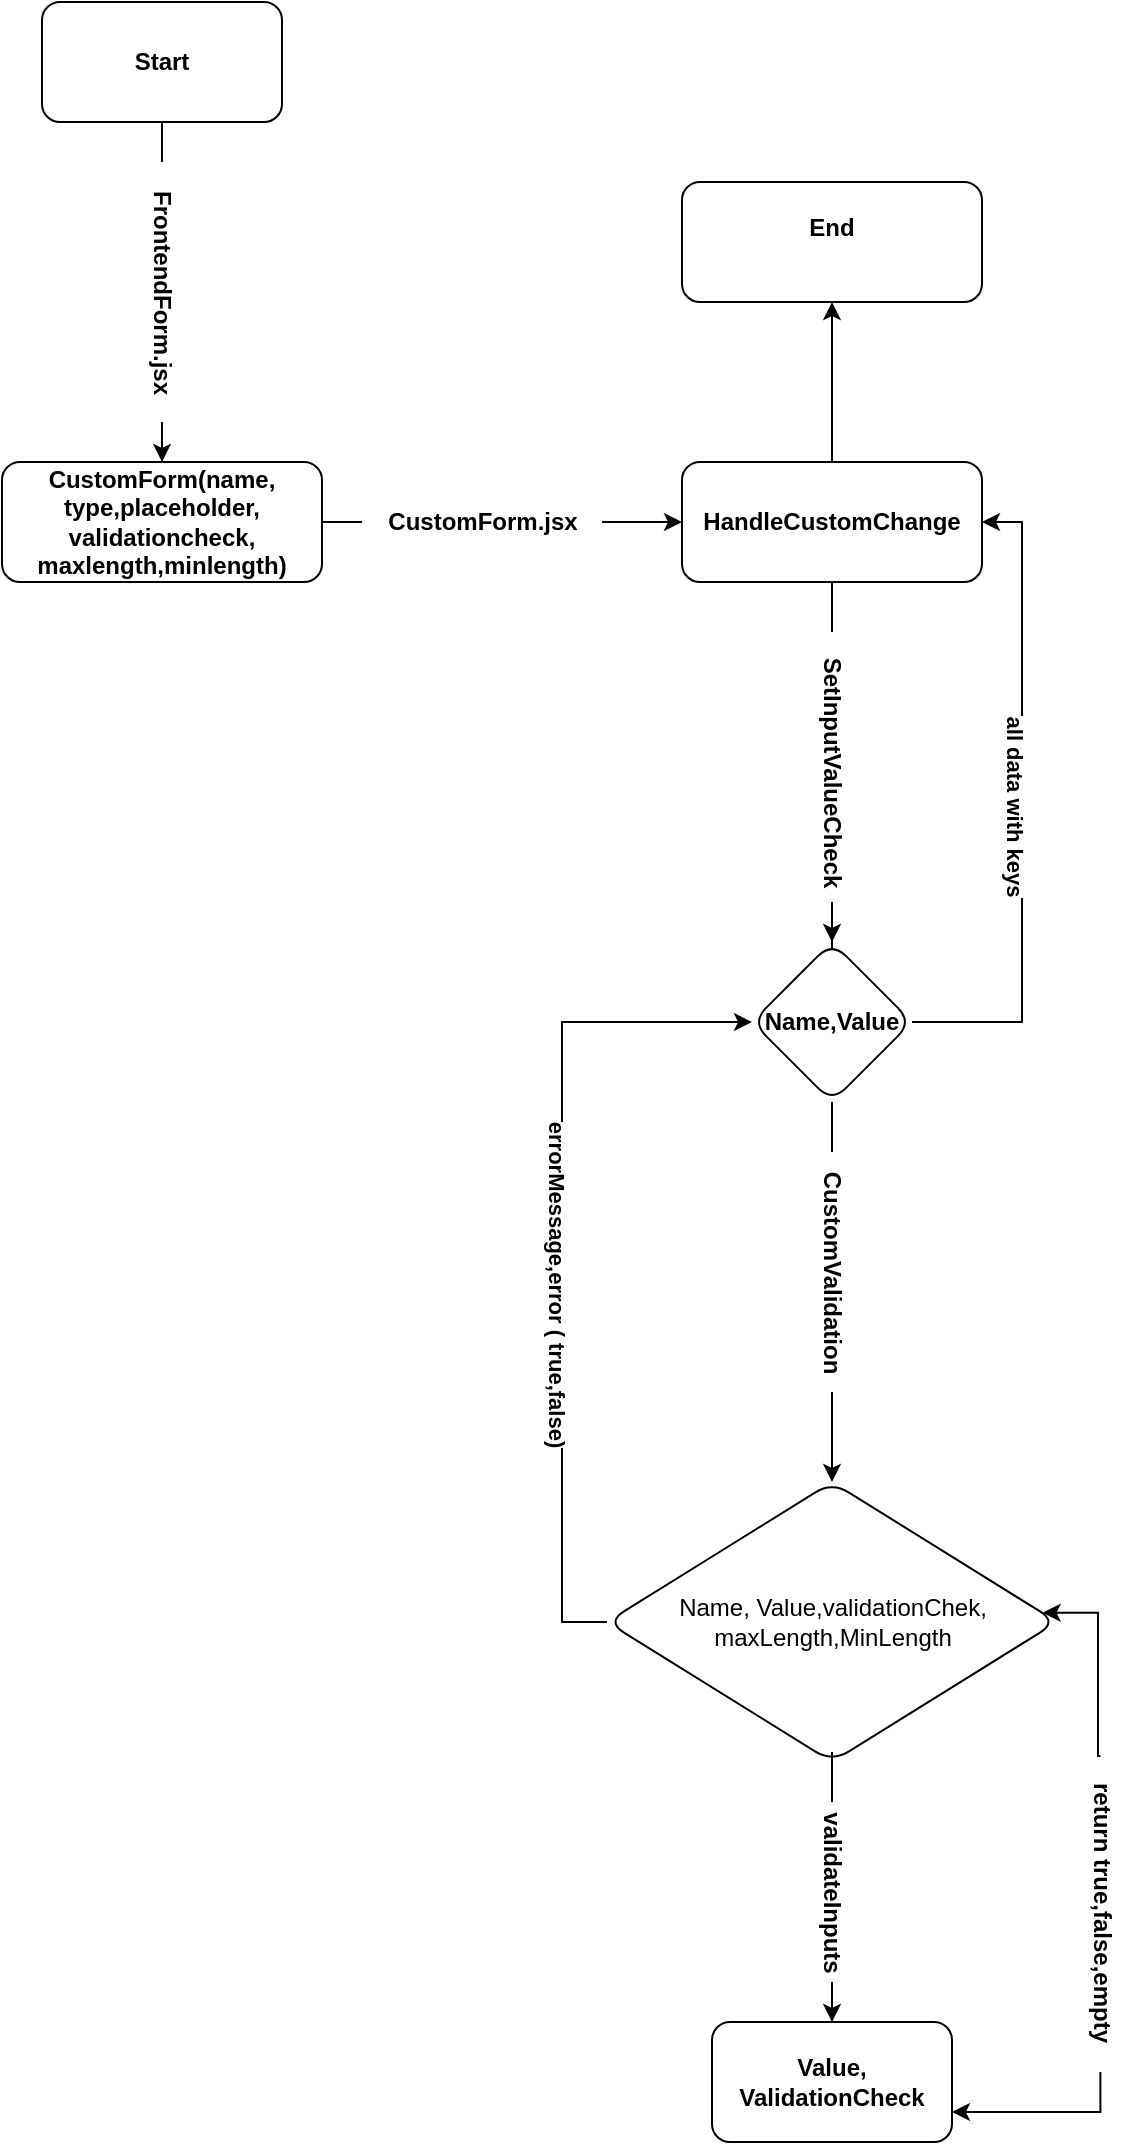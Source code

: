 <mxfile version="20.5.3" type="device"><diagram id="fZvbPR8-CYW3rdQ8-c1y" name="Page-1"><mxGraphModel dx="1888" dy="547" grid="1" gridSize="10" guides="1" tooltips="1" connect="1" arrows="1" fold="1" page="1" pageScale="1" pageWidth="850" pageHeight="1100" math="0" shadow="0"><root><mxCell id="0"/><mxCell id="1" parent="0"/><mxCell id="oe3gZbunrgDBP0YCPTaJ-3" value="" style="edgeStyle=orthogonalEdgeStyle;rounded=0;orthogonalLoop=1;jettySize=auto;html=1;startArrow=none;" edge="1" parent="1" source="oe3gZbunrgDBP0YCPTaJ-4" target="oe3gZbunrgDBP0YCPTaJ-2"><mxGeometry relative="1" as="geometry"/></mxCell><mxCell id="oe3gZbunrgDBP0YCPTaJ-1" value="&lt;b&gt;Start&lt;/b&gt;" style="rounded=1;whiteSpace=wrap;html=1;" vertex="1" parent="1"><mxGeometry x="10" y="20" width="120" height="60" as="geometry"/></mxCell><mxCell id="oe3gZbunrgDBP0YCPTaJ-9" value="" style="edgeStyle=orthogonalEdgeStyle;rounded=0;orthogonalLoop=1;jettySize=auto;html=1;startArrow=none;" edge="1" parent="1" source="oe3gZbunrgDBP0YCPTaJ-10" target="oe3gZbunrgDBP0YCPTaJ-7"><mxGeometry relative="1" as="geometry"/></mxCell><mxCell id="oe3gZbunrgDBP0YCPTaJ-2" value="&lt;b&gt;CustomForm(name,&lt;br&gt;type,placeholder,&lt;br&gt;validationcheck,&lt;br&gt;maxlength,minlength)&lt;/b&gt;" style="rounded=1;whiteSpace=wrap;html=1;" vertex="1" parent="1"><mxGeometry x="-10" y="250" width="160" height="60" as="geometry"/></mxCell><mxCell id="oe3gZbunrgDBP0YCPTaJ-15" value="" style="edgeStyle=orthogonalEdgeStyle;rounded=0;orthogonalLoop=1;jettySize=auto;html=1;startArrow=none;" edge="1" parent="1" source="oe3gZbunrgDBP0YCPTaJ-16" target="oe3gZbunrgDBP0YCPTaJ-14"><mxGeometry relative="1" as="geometry"/></mxCell><mxCell id="oe3gZbunrgDBP0YCPTaJ-43" value="" style="edgeStyle=orthogonalEdgeStyle;rounded=0;orthogonalLoop=1;jettySize=auto;html=1;" edge="1" parent="1" source="oe3gZbunrgDBP0YCPTaJ-7" target="oe3gZbunrgDBP0YCPTaJ-42"><mxGeometry relative="1" as="geometry"/></mxCell><mxCell id="oe3gZbunrgDBP0YCPTaJ-7" value="&lt;b&gt;HandleCustomChange&lt;/b&gt;" style="whiteSpace=wrap;html=1;rounded=1;" vertex="1" parent="1"><mxGeometry x="330" y="250" width="150" height="60" as="geometry"/></mxCell><mxCell id="oe3gZbunrgDBP0YCPTaJ-10" value="&lt;b&gt;CustomForm.jsx&lt;/b&gt;" style="text;html=1;align=center;verticalAlign=middle;resizable=0;points=[];autosize=1;strokeColor=none;fillColor=none;" vertex="1" parent="1"><mxGeometry x="170" y="265" width="120" height="30" as="geometry"/></mxCell><mxCell id="oe3gZbunrgDBP0YCPTaJ-11" value="" style="edgeStyle=orthogonalEdgeStyle;rounded=0;orthogonalLoop=1;jettySize=auto;html=1;endArrow=none;" edge="1" parent="1" source="oe3gZbunrgDBP0YCPTaJ-2" target="oe3gZbunrgDBP0YCPTaJ-10"><mxGeometry relative="1" as="geometry"><mxPoint x="150" y="250" as="sourcePoint"/><mxPoint x="260" y="250" as="targetPoint"/></mxGeometry></mxCell><mxCell id="oe3gZbunrgDBP0YCPTaJ-4" value="&lt;b&gt;FrontendForm.jsx&lt;/b&gt;" style="text;html=1;align=center;verticalAlign=middle;resizable=0;points=[];autosize=1;strokeColor=none;fillColor=none;rotation=90;" vertex="1" parent="1"><mxGeometry x="5" y="150" width="130" height="30" as="geometry"/></mxCell><mxCell id="oe3gZbunrgDBP0YCPTaJ-12" value="" style="edgeStyle=orthogonalEdgeStyle;rounded=0;orthogonalLoop=1;jettySize=auto;html=1;endArrow=none;" edge="1" parent="1" source="oe3gZbunrgDBP0YCPTaJ-1" target="oe3gZbunrgDBP0YCPTaJ-4"><mxGeometry relative="1" as="geometry"><mxPoint x="70" y="80" as="sourcePoint"/><mxPoint x="70" y="220" as="targetPoint"/></mxGeometry></mxCell><mxCell id="oe3gZbunrgDBP0YCPTaJ-20" value="" style="edgeStyle=orthogonalEdgeStyle;rounded=0;orthogonalLoop=1;jettySize=auto;html=1;startArrow=none;" edge="1" parent="1" source="oe3gZbunrgDBP0YCPTaJ-21" target="oe3gZbunrgDBP0YCPTaJ-19"><mxGeometry relative="1" as="geometry"/></mxCell><mxCell id="oe3gZbunrgDBP0YCPTaJ-40" style="edgeStyle=orthogonalEdgeStyle;rounded=0;orthogonalLoop=1;jettySize=auto;html=1;entryX=1;entryY=0.5;entryDx=0;entryDy=0;" edge="1" parent="1" source="oe3gZbunrgDBP0YCPTaJ-14" target="oe3gZbunrgDBP0YCPTaJ-7"><mxGeometry relative="1" as="geometry"><Array as="points"><mxPoint x="500" y="530"/><mxPoint x="500" y="280"/></Array></mxGeometry></mxCell><mxCell id="oe3gZbunrgDBP0YCPTaJ-41" value="&lt;b&gt;all data with keys&lt;/b&gt;" style="edgeLabel;html=1;align=center;verticalAlign=middle;resizable=0;points=[];rotation=90;" vertex="1" connectable="0" parent="oe3gZbunrgDBP0YCPTaJ-40"><mxGeometry x="0.007" y="3" relative="1" as="geometry"><mxPoint as="offset"/></mxGeometry></mxCell><mxCell id="oe3gZbunrgDBP0YCPTaJ-14" value="&lt;b&gt;Name,Value&lt;/b&gt;" style="rhombus;whiteSpace=wrap;html=1;rounded=1;" vertex="1" parent="1"><mxGeometry x="365" y="490" width="80" height="80" as="geometry"/></mxCell><mxCell id="oe3gZbunrgDBP0YCPTaJ-16" value="&lt;b&gt;SetInputValueCheck&lt;/b&gt;" style="text;html=1;align=center;verticalAlign=middle;resizable=0;points=[];autosize=1;strokeColor=none;fillColor=none;rotation=90;" vertex="1" parent="1"><mxGeometry x="335" y="390" width="140" height="30" as="geometry"/></mxCell><mxCell id="oe3gZbunrgDBP0YCPTaJ-17" value="" style="edgeStyle=orthogonalEdgeStyle;rounded=0;orthogonalLoop=1;jettySize=auto;html=1;endArrow=none;" edge="1" parent="1" source="oe3gZbunrgDBP0YCPTaJ-7" target="oe3gZbunrgDBP0YCPTaJ-16"><mxGeometry relative="1" as="geometry"><mxPoint x="405" y="310" as="sourcePoint"/><mxPoint x="405" y="490" as="targetPoint"/></mxGeometry></mxCell><mxCell id="oe3gZbunrgDBP0YCPTaJ-25" value="" style="edgeStyle=orthogonalEdgeStyle;rounded=0;orthogonalLoop=1;jettySize=auto;html=1;entryX=0.5;entryY=0;entryDx=0;entryDy=0;startArrow=none;" edge="1" parent="1" source="oe3gZbunrgDBP0YCPTaJ-28" target="oe3gZbunrgDBP0YCPTaJ-26"><mxGeometry relative="1" as="geometry"><mxPoint x="405" y="1010" as="targetPoint"/></mxGeometry></mxCell><mxCell id="oe3gZbunrgDBP0YCPTaJ-37" style="edgeStyle=orthogonalEdgeStyle;rounded=0;orthogonalLoop=1;jettySize=auto;html=1;entryX=0;entryY=0.5;entryDx=0;entryDy=0;" edge="1" parent="1" source="oe3gZbunrgDBP0YCPTaJ-19" target="oe3gZbunrgDBP0YCPTaJ-14"><mxGeometry relative="1" as="geometry"><Array as="points"><mxPoint x="270" y="830"/><mxPoint x="270" y="530"/></Array></mxGeometry></mxCell><mxCell id="oe3gZbunrgDBP0YCPTaJ-39" value="&lt;b&gt;errorMessage,error ( true,false)&lt;/b&gt;" style="edgeLabel;html=1;align=center;verticalAlign=middle;resizable=0;points=[];rotation=90;" vertex="1" connectable="0" parent="oe3gZbunrgDBP0YCPTaJ-37"><mxGeometry x="-0.08" y="2" relative="1" as="geometry"><mxPoint as="offset"/></mxGeometry></mxCell><mxCell id="oe3gZbunrgDBP0YCPTaJ-19" value="Name, Value,validationChek,&lt;br&gt;maxLength,MinLength" style="rhombus;whiteSpace=wrap;html=1;rounded=1;" vertex="1" parent="1"><mxGeometry x="292.5" y="760" width="225" height="140" as="geometry"/></mxCell><mxCell id="oe3gZbunrgDBP0YCPTaJ-21" value="&lt;b&gt;CustomValidation&lt;/b&gt;" style="text;html=1;align=center;verticalAlign=middle;resizable=0;points=[];autosize=1;strokeColor=none;fillColor=none;rotation=90;" vertex="1" parent="1"><mxGeometry x="345" y="640" width="120" height="30" as="geometry"/></mxCell><mxCell id="oe3gZbunrgDBP0YCPTaJ-22" value="" style="edgeStyle=orthogonalEdgeStyle;rounded=0;orthogonalLoop=1;jettySize=auto;html=1;endArrow=none;" edge="1" parent="1" source="oe3gZbunrgDBP0YCPTaJ-14" target="oe3gZbunrgDBP0YCPTaJ-21"><mxGeometry relative="1" as="geometry"><mxPoint x="405" y="570" as="sourcePoint"/><mxPoint x="405" y="700" as="targetPoint"/></mxGeometry></mxCell><mxCell id="oe3gZbunrgDBP0YCPTaJ-26" value="&lt;b&gt;Value,&lt;br&gt;ValidationCheck&lt;/b&gt;" style="whiteSpace=wrap;html=1;rounded=1;" vertex="1" parent="1"><mxGeometry x="345" y="1030" width="120" height="60" as="geometry"/></mxCell><mxCell id="oe3gZbunrgDBP0YCPTaJ-29" value="" style="edgeStyle=orthogonalEdgeStyle;rounded=0;orthogonalLoop=1;jettySize=auto;html=1;endArrow=none;" edge="1" parent="1" source="oe3gZbunrgDBP0YCPTaJ-19" target="oe3gZbunrgDBP0YCPTaJ-28"><mxGeometry relative="1" as="geometry"><mxPoint x="405" y="900" as="sourcePoint"/><mxPoint x="405" y="1040" as="targetPoint"/></mxGeometry></mxCell><mxCell id="oe3gZbunrgDBP0YCPTaJ-28" value="&lt;b&gt;validateInputs&lt;/b&gt;" style="text;html=1;align=center;verticalAlign=middle;resizable=0;points=[];autosize=1;strokeColor=none;fillColor=none;rotation=90;" vertex="1" parent="1"><mxGeometry x="355" y="950" width="100" height="30" as="geometry"/></mxCell><mxCell id="oe3gZbunrgDBP0YCPTaJ-35" style="edgeStyle=orthogonalEdgeStyle;rounded=0;orthogonalLoop=1;jettySize=auto;html=1;entryX=1;entryY=0.75;entryDx=0;entryDy=0;exitX=1.033;exitY=0.527;exitDx=0;exitDy=0;exitPerimeter=0;" edge="1" parent="1" source="oe3gZbunrgDBP0YCPTaJ-32" target="oe3gZbunrgDBP0YCPTaJ-26"><mxGeometry relative="1" as="geometry"><Array as="points"><mxPoint x="539" y="1075"/></Array></mxGeometry></mxCell><mxCell id="oe3gZbunrgDBP0YCPTaJ-36" style="edgeStyle=orthogonalEdgeStyle;rounded=0;orthogonalLoop=1;jettySize=auto;html=1;entryX=0.968;entryY=0.467;entryDx=0;entryDy=0;entryPerimeter=0;exitX=-0.02;exitY=0.527;exitDx=0;exitDy=0;exitPerimeter=0;" edge="1" parent="1" source="oe3gZbunrgDBP0YCPTaJ-32" target="oe3gZbunrgDBP0YCPTaJ-19"><mxGeometry relative="1" as="geometry"><Array as="points"><mxPoint x="538" y="897"/><mxPoint x="538" y="825"/></Array></mxGeometry></mxCell><mxCell id="oe3gZbunrgDBP0YCPTaJ-32" value="&lt;b&gt;return true,false,empty&lt;/b&gt;" style="text;html=1;align=center;verticalAlign=middle;resizable=0;points=[];autosize=1;strokeColor=none;fillColor=none;rotation=90;" vertex="1" parent="1"><mxGeometry x="465" y="960" width="150" height="30" as="geometry"/></mxCell><mxCell id="oe3gZbunrgDBP0YCPTaJ-42" value="&lt;b&gt;End&lt;br&gt;&lt;br&gt;&lt;/b&gt;" style="whiteSpace=wrap;html=1;rounded=1;" vertex="1" parent="1"><mxGeometry x="330" y="110" width="150" height="60" as="geometry"/></mxCell></root></mxGraphModel></diagram></mxfile>